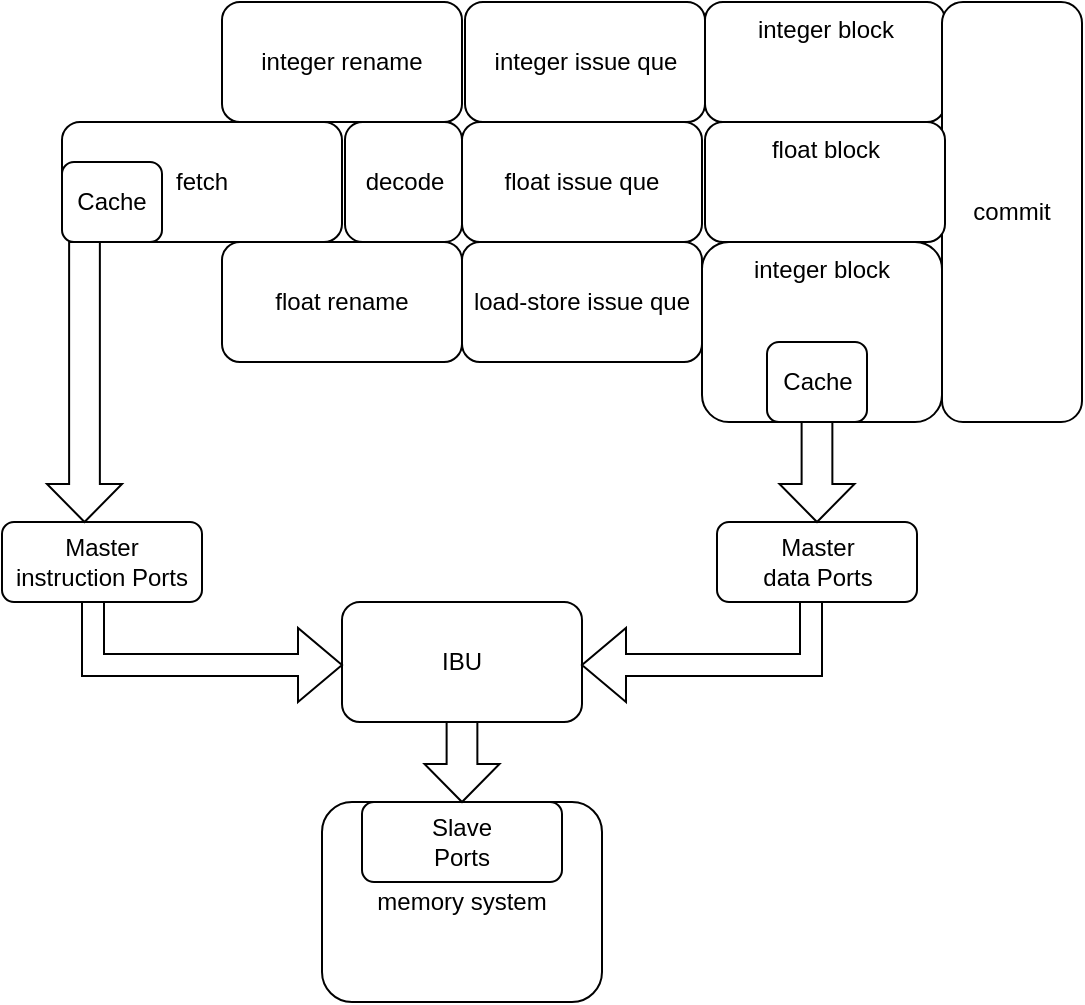 <mxfile>
    <diagram id="prtHgNgQTEPvFCAcTncT" name="Page-1">
        <mxGraphModel dx="1167" dy="594" grid="1" gridSize="10" guides="1" tooltips="1" connect="1" arrows="1" fold="1" page="1" pageScale="1" pageWidth="827" pageHeight="1169" math="0" shadow="0">
            <root>
                <mxCell id="0"/>
                <mxCell id="1" parent="0"/>
                <mxCell id="rZJUh6dzIXkIHwQzjAmM-1" value="fetch" style="rounded=1;whiteSpace=wrap;html=1;" parent="1" vertex="1">
                    <mxGeometry x="410" y="270" width="140" height="60" as="geometry"/>
                </mxCell>
                <mxCell id="rZJUh6dzIXkIHwQzjAmM-2" value="decode" style="rounded=1;whiteSpace=wrap;html=1;" parent="1" vertex="1">
                    <mxGeometry x="551.5" y="270" width="58.5" height="60" as="geometry"/>
                </mxCell>
                <mxCell id="rZJUh6dzIXkIHwQzjAmM-3" value="integer rename" style="rounded=1;whiteSpace=wrap;html=1;" parent="1" vertex="1">
                    <mxGeometry x="490" y="210" width="120" height="60" as="geometry"/>
                </mxCell>
                <mxCell id="rZJUh6dzIXkIHwQzjAmM-13" value="integer issue que" style="rounded=1;whiteSpace=wrap;html=1;" parent="1" vertex="1">
                    <mxGeometry x="611.5" y="210" width="120" height="60" as="geometry"/>
                </mxCell>
                <mxCell id="rZJUh6dzIXkIHwQzjAmM-14" value="load-store issue que" style="rounded=1;whiteSpace=wrap;html=1;" parent="1" vertex="1">
                    <mxGeometry x="610" y="330" width="120" height="60" as="geometry"/>
                </mxCell>
                <mxCell id="rZJUh6dzIXkIHwQzjAmM-15" value="float rename" style="rounded=1;whiteSpace=wrap;html=1;" parent="1" vertex="1">
                    <mxGeometry x="490" y="330" width="120" height="60" as="geometry"/>
                </mxCell>
                <mxCell id="rZJUh6dzIXkIHwQzjAmM-16" value="float issue que" style="rounded=1;whiteSpace=wrap;html=1;" parent="1" vertex="1">
                    <mxGeometry x="610" y="270" width="120" height="60" as="geometry"/>
                </mxCell>
                <mxCell id="rZJUh6dzIXkIHwQzjAmM-21" value="&lt;div style=&quot;font-size: 12px&quot;&gt;integer block&lt;/div&gt;" style="rounded=1;whiteSpace=wrap;html=1;align=center;fontSize=12;labelPosition=center;verticalLabelPosition=middle;verticalAlign=top;" parent="1" vertex="1">
                    <mxGeometry x="731.5" y="210" width="120" height="60" as="geometry"/>
                </mxCell>
                <mxCell id="rZJUh6dzIXkIHwQzjAmM-22" value="commit" style="rounded=1;whiteSpace=wrap;html=1;" parent="1" vertex="1">
                    <mxGeometry x="850" y="210" width="70" height="210" as="geometry"/>
                </mxCell>
                <mxCell id="3" value="Master&lt;br&gt;instruction Ports" style="rounded=1;whiteSpace=wrap;html=1;" parent="1" vertex="1">
                    <mxGeometry x="380" y="470" width="100" height="40" as="geometry"/>
                </mxCell>
                <mxCell id="4" value="Master &lt;br&gt;data Ports" style="rounded=1;whiteSpace=wrap;html=1;" parent="1" vertex="1">
                    <mxGeometry x="737.5" y="470" width="100" height="40" as="geometry"/>
                </mxCell>
                <mxCell id="5" value="&lt;div style=&quot;font-size: 12px&quot;&gt;integer block&lt;/div&gt;" style="rounded=1;whiteSpace=wrap;html=1;align=center;fontSize=12;labelPosition=center;verticalLabelPosition=middle;verticalAlign=top;" parent="1" vertex="1">
                    <mxGeometry x="730" y="330" width="120" height="90" as="geometry"/>
                </mxCell>
                <mxCell id="6" value="&lt;div style=&quot;font-size: 12px&quot;&gt;float&lt;span&gt;&amp;nbsp;block&lt;/span&gt;&lt;/div&gt;" style="rounded=1;whiteSpace=wrap;html=1;align=center;fontSize=12;labelPosition=center;verticalLabelPosition=middle;verticalAlign=top;" parent="1" vertex="1">
                    <mxGeometry x="731.5" y="270" width="120" height="60" as="geometry"/>
                </mxCell>
                <mxCell id="11" value="" style="html=1;shadow=0;dashed=0;align=center;verticalAlign=middle;shape=mxgraph.arrows2.arrow;dy=0.59;dx=19;direction=north;notch=0;rotation=-180;" parent="1" vertex="1">
                    <mxGeometry x="402.5" y="330" width="37.5" height="140" as="geometry"/>
                </mxCell>
                <mxCell id="13" value="IBU" style="rounded=1;whiteSpace=wrap;html=1;" parent="1" vertex="1">
                    <mxGeometry x="550" y="510" width="120" height="60" as="geometry"/>
                </mxCell>
                <mxCell id="14" value="" style="html=1;shadow=0;dashed=0;align=center;verticalAlign=middle;shape=mxgraph.arrows2.bendArrow;dy=5.5;dx=22;notch=0;arrowHead=37;rounded=0;rotation=0;portConstraintRotation=0;flipH=0;flipV=1;" parent="1" vertex="1">
                    <mxGeometry x="420" y="510" width="130" height="50" as="geometry"/>
                </mxCell>
                <mxCell id="19" value="Cache" style="rounded=1;whiteSpace=wrap;html=1;" parent="1" vertex="1">
                    <mxGeometry x="410" y="290" width="50" height="40" as="geometry"/>
                </mxCell>
                <mxCell id="20" value="Cache" style="rounded=1;whiteSpace=wrap;html=1;" parent="1" vertex="1">
                    <mxGeometry x="762.5" y="380" width="50" height="40" as="geometry"/>
                </mxCell>
                <mxCell id="23" value="memory system" style="rounded=1;whiteSpace=wrap;html=1;" parent="1" vertex="1">
                    <mxGeometry x="540" y="610" width="140" height="100" as="geometry"/>
                </mxCell>
                <mxCell id="21" value="Slave&lt;br&gt;Ports" style="rounded=1;whiteSpace=wrap;html=1;" parent="1" vertex="1">
                    <mxGeometry x="560" y="610" width="100" height="40" as="geometry"/>
                </mxCell>
                <mxCell id="24" value="" style="html=1;shadow=0;dashed=0;align=center;verticalAlign=middle;shape=mxgraph.arrows2.arrow;dy=0.59;dx=19;direction=north;notch=0;rotation=-180;" vertex="1" parent="1">
                    <mxGeometry x="768.75" y="420" width="37.5" height="50" as="geometry"/>
                </mxCell>
                <mxCell id="25" value="" style="html=1;shadow=0;dashed=0;align=center;verticalAlign=middle;shape=mxgraph.arrows2.bendArrow;dy=5.5;dx=22;notch=0;arrowHead=37;rounded=0;rotation=0;portConstraintRotation=0;flipH=1;flipV=1;" vertex="1" parent="1">
                    <mxGeometry x="670" y="510" width="120" height="50" as="geometry"/>
                </mxCell>
                <mxCell id="26" value="" style="html=1;shadow=0;dashed=0;align=center;verticalAlign=middle;shape=mxgraph.arrows2.arrow;dy=0.59;dx=19;direction=north;notch=0;rotation=-180;" vertex="1" parent="1">
                    <mxGeometry x="591.25" y="570" width="37.5" height="40" as="geometry"/>
                </mxCell>
            </root>
        </mxGraphModel>
    </diagram>
</mxfile>